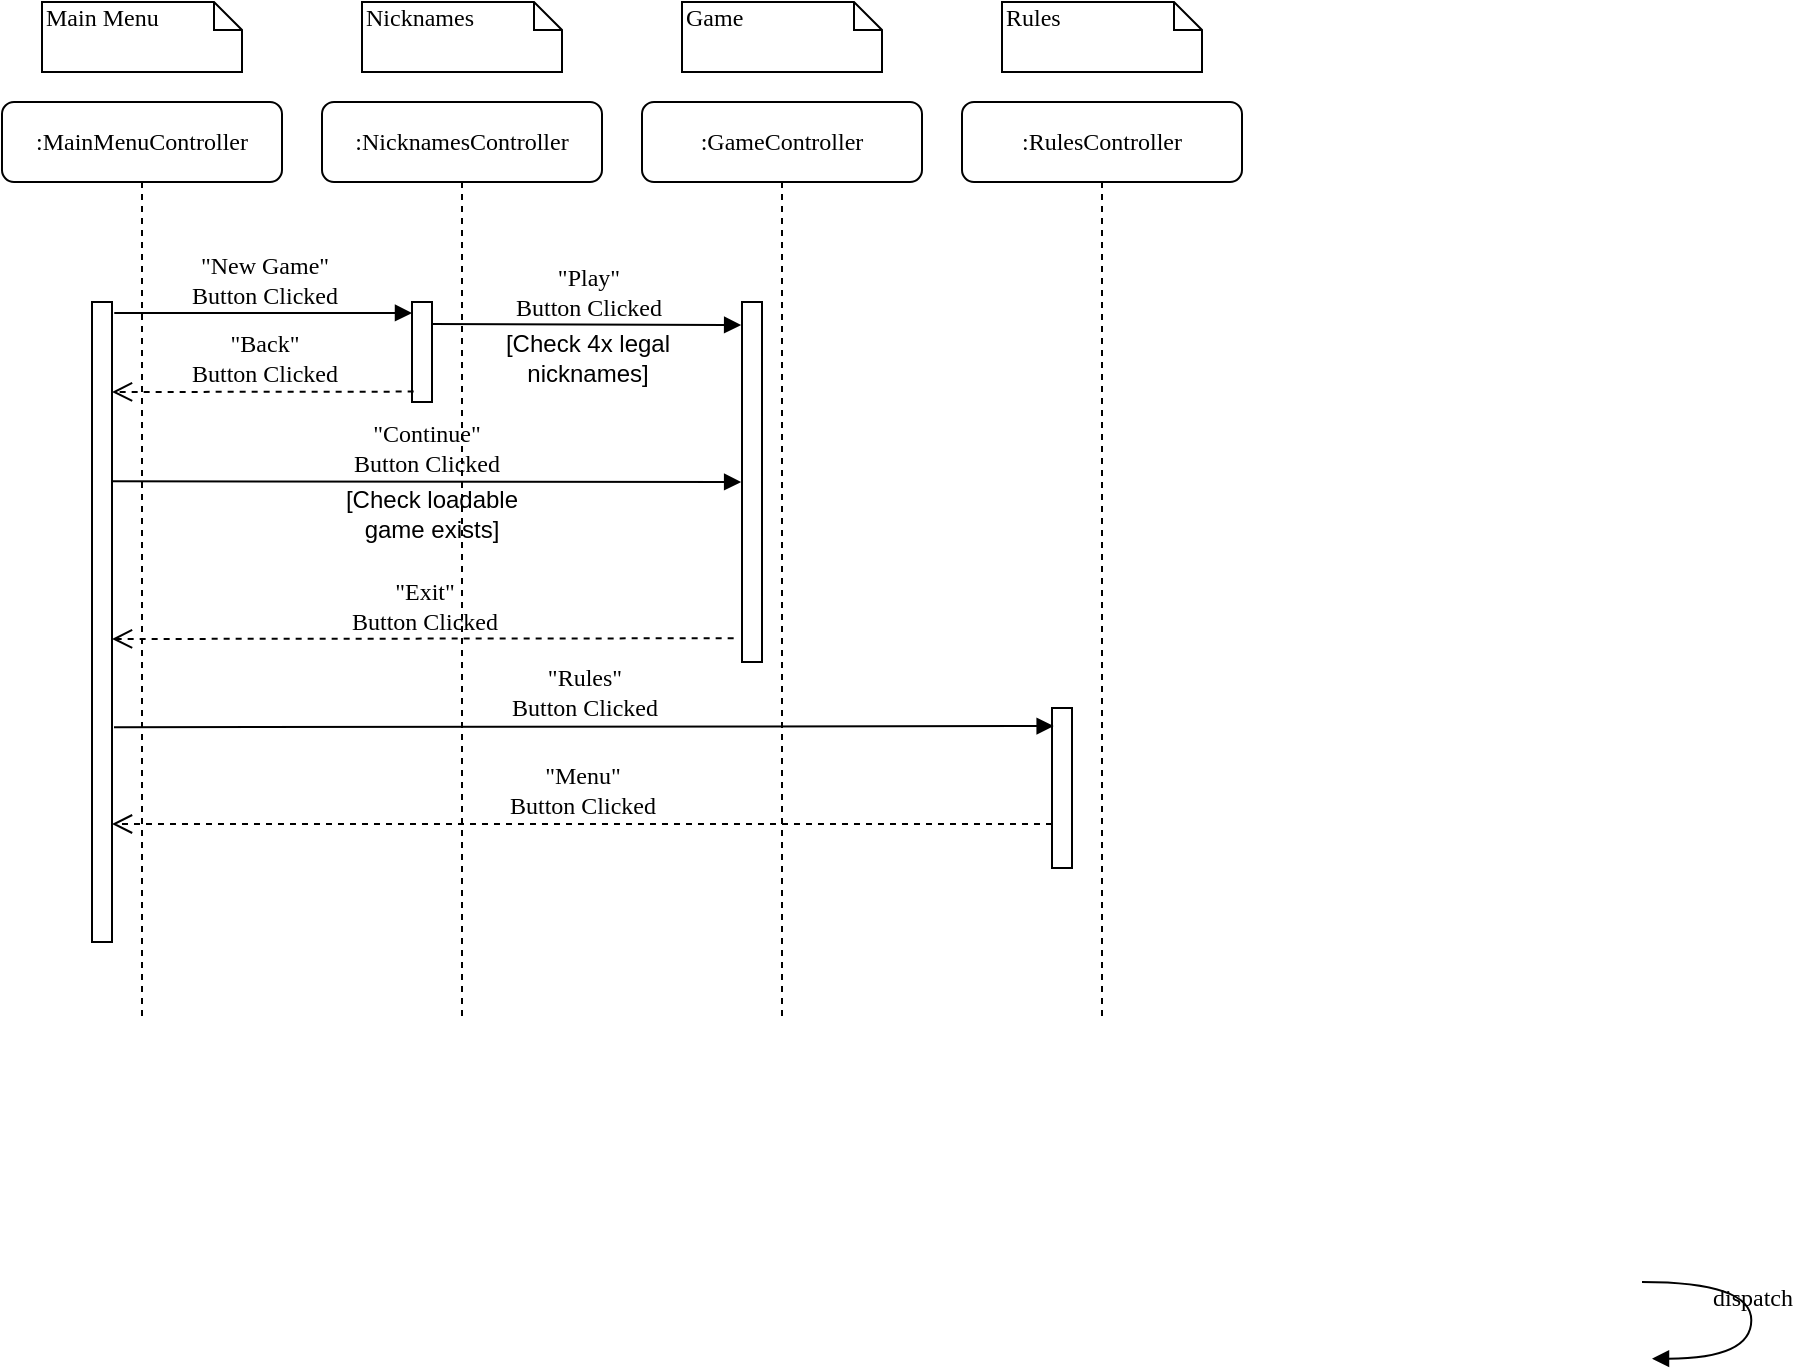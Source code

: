 <mxfile version="17.1.3" type="device"><diagram name="Page-1" id="13e1069c-82ec-6db2-03f1-153e76fe0fe0"><mxGraphModel dx="1273" dy="671" grid="1" gridSize="10" guides="1" tooltips="1" connect="1" arrows="1" fold="1" page="1" pageScale="1" pageWidth="1100" pageHeight="850" background="none" math="0" shadow="0"><root><mxCell id="0"/><mxCell id="1" parent="0"/><mxCell id="7baba1c4bc27f4b0-2" value=":NicknamesController" style="shape=umlLifeline;perimeter=lifelinePerimeter;whiteSpace=wrap;html=1;container=1;collapsible=0;recursiveResize=0;outlineConnect=0;rounded=1;shadow=0;comic=0;labelBackgroundColor=none;strokeWidth=1;fontFamily=Verdana;fontSize=12;align=center;" parent="1" vertex="1"><mxGeometry x="240" y="80" width="140" height="460" as="geometry"/></mxCell><mxCell id="7baba1c4bc27f4b0-10" value="" style="html=1;points=[];perimeter=orthogonalPerimeter;rounded=0;shadow=0;comic=0;labelBackgroundColor=none;strokeWidth=1;fontFamily=Verdana;fontSize=12;align=center;" parent="7baba1c4bc27f4b0-2" vertex="1"><mxGeometry x="45" y="100" width="10" height="50" as="geometry"/></mxCell><mxCell id="FxDVIi3u2zjfj-8zlSrc-20" value="&quot;Menu&quot;&lt;br&gt;Button Clicked" style="html=1;verticalAlign=bottom;endArrow=open;dashed=1;endSize=8;labelBackgroundColor=none;fontFamily=Verdana;fontSize=12;edgeStyle=elbowEdgeStyle;elbow=vertical;entryX=1.299;entryY=0.219;entryDx=0;entryDy=0;entryPerimeter=0;" edge="1" parent="7baba1c4bc27f4b0-2"><mxGeometry relative="1" as="geometry"><mxPoint x="-105" y="361" as="targetPoint"/><Array as="points"/><mxPoint x="365" y="361.053" as="sourcePoint"/></mxGeometry></mxCell><mxCell id="7baba1c4bc27f4b0-8" value="&lt;font style=&quot;font-size: 12px&quot;&gt;&lt;font&gt;:&lt;/font&gt;&lt;font&gt;MainMenuController&lt;/font&gt;&lt;/font&gt;" style="shape=umlLifeline;perimeter=lifelinePerimeter;whiteSpace=wrap;html=1;container=1;collapsible=0;recursiveResize=0;outlineConnect=0;rounded=1;shadow=0;comic=0;labelBackgroundColor=none;strokeWidth=1;fontFamily=Verdana;fontSize=12;align=center;" parent="1" vertex="1"><mxGeometry x="80" y="80" width="140" height="460" as="geometry"/></mxCell><mxCell id="7baba1c4bc27f4b0-9" value="" style="html=1;points=[];perimeter=orthogonalPerimeter;rounded=0;shadow=0;comic=0;labelBackgroundColor=none;strokeWidth=1;fontFamily=Verdana;fontSize=12;align=center;" parent="7baba1c4bc27f4b0-8" vertex="1"><mxGeometry x="45" y="100" width="10" height="320" as="geometry"/></mxCell><mxCell id="7baba1c4bc27f4b0-30" value="&quot;Back&quot;&lt;br&gt;Button Clicked" style="html=1;verticalAlign=bottom;endArrow=open;dashed=1;endSize=8;labelBackgroundColor=none;fontFamily=Verdana;fontSize=12;edgeStyle=elbowEdgeStyle;elbow=vertical;exitX=0.083;exitY=0.896;exitDx=0;exitDy=0;exitPerimeter=0;" parent="1" source="7baba1c4bc27f4b0-10" target="7baba1c4bc27f4b0-9" edge="1"><mxGeometry relative="1" as="geometry"><mxPoint x="150" y="224" as="targetPoint"/><Array as="points"/><mxPoint x="280" y="224" as="sourcePoint"/></mxGeometry></mxCell><mxCell id="7baba1c4bc27f4b0-11" value="&quot;New Game&quot;&lt;br&gt;Button Clicked" style="html=1;verticalAlign=bottom;endArrow=block;entryX=0;entryY=0;labelBackgroundColor=none;fontFamily=Verdana;fontSize=12;edgeStyle=elbowEdgeStyle;elbow=vertical;exitX=1.112;exitY=0.017;exitDx=0;exitDy=0;exitPerimeter=0;" parent="1" source="7baba1c4bc27f4b0-9" edge="1"><mxGeometry relative="1" as="geometry"><mxPoint x="140" y="186" as="sourcePoint"/><mxPoint x="285" y="186" as="targetPoint"/></mxGeometry></mxCell><mxCell id="7baba1c4bc27f4b0-39" value="dispatch" style="html=1;verticalAlign=bottom;endArrow=block;labelBackgroundColor=none;fontFamily=Verdana;fontSize=12;elbow=vertical;edgeStyle=orthogonalEdgeStyle;curved=1;entryX=1;entryY=0.286;entryPerimeter=0;exitX=1.038;exitY=0.345;exitPerimeter=0;" parent="1" edge="1"><mxGeometry relative="1" as="geometry"><mxPoint x="900.003" y="670" as="sourcePoint"/><mxPoint x="905.003" y="708.333" as="targetPoint"/><Array as="points"><mxPoint x="954.67" y="670"/><mxPoint x="954.67" y="708"/></Array></mxGeometry></mxCell><mxCell id="7baba1c4bc27f4b0-40" value="Main Menu" style="shape=note;whiteSpace=wrap;html=1;size=14;verticalAlign=top;align=left;spacingTop=-6;rounded=0;shadow=0;comic=0;labelBackgroundColor=none;strokeWidth=1;fontFamily=Verdana;fontSize=12" parent="1" vertex="1"><mxGeometry x="100" y="30" width="100" height="35" as="geometry"/></mxCell><mxCell id="7baba1c4bc27f4b0-41" value="Nicknames" style="shape=note;whiteSpace=wrap;html=1;size=14;verticalAlign=top;align=left;spacingTop=-6;rounded=0;shadow=0;comic=0;labelBackgroundColor=none;strokeWidth=1;fontFamily=Verdana;fontSize=12" parent="1" vertex="1"><mxGeometry x="260" y="30" width="100" height="35" as="geometry"/></mxCell><mxCell id="FxDVIi3u2zjfj-8zlSrc-4" value=":GameController" style="shape=umlLifeline;perimeter=lifelinePerimeter;whiteSpace=wrap;html=1;container=1;collapsible=0;recursiveResize=0;outlineConnect=0;rounded=1;shadow=0;comic=0;labelBackgroundColor=none;strokeWidth=1;fontFamily=Verdana;fontSize=12;align=center;" vertex="1" parent="1"><mxGeometry x="400" y="80" width="140" height="460" as="geometry"/></mxCell><mxCell id="FxDVIi3u2zjfj-8zlSrc-11" value="" style="html=1;points=[];perimeter=orthogonalPerimeter;rounded=0;shadow=0;comic=0;labelBackgroundColor=none;strokeWidth=1;fontFamily=Verdana;fontSize=12;align=center;" vertex="1" parent="FxDVIi3u2zjfj-8zlSrc-4"><mxGeometry x="50" y="100" width="10" height="180" as="geometry"/></mxCell><mxCell id="FxDVIi3u2zjfj-8zlSrc-6" value="Game" style="shape=note;whiteSpace=wrap;html=1;size=14;verticalAlign=top;align=left;spacingTop=-6;rounded=0;shadow=0;comic=0;labelBackgroundColor=none;strokeWidth=1;fontFamily=Verdana;fontSize=12" vertex="1" parent="1"><mxGeometry x="420" y="30" width="100" height="35" as="geometry"/></mxCell><mxCell id="FxDVIi3u2zjfj-8zlSrc-7" value=":RulesController" style="shape=umlLifeline;perimeter=lifelinePerimeter;whiteSpace=wrap;html=1;container=1;collapsible=0;recursiveResize=0;outlineConnect=0;rounded=1;shadow=0;comic=0;labelBackgroundColor=none;strokeWidth=1;fontFamily=Verdana;fontSize=12;align=center;" vertex="1" parent="1"><mxGeometry x="560" y="80" width="140" height="460" as="geometry"/></mxCell><mxCell id="FxDVIi3u2zjfj-8zlSrc-8" value="" style="html=1;points=[];perimeter=orthogonalPerimeter;rounded=0;shadow=0;comic=0;labelBackgroundColor=none;strokeWidth=1;fontFamily=Verdana;fontSize=12;align=center;" vertex="1" parent="FxDVIi3u2zjfj-8zlSrc-7"><mxGeometry x="45" y="303" width="10" height="80" as="geometry"/></mxCell><mxCell id="FxDVIi3u2zjfj-8zlSrc-9" value="Rules" style="shape=note;whiteSpace=wrap;html=1;size=14;verticalAlign=top;align=left;spacingTop=-6;rounded=0;shadow=0;comic=0;labelBackgroundColor=none;strokeWidth=1;fontFamily=Verdana;fontSize=12" vertex="1" parent="1"><mxGeometry x="580" y="30" width="100" height="35" as="geometry"/></mxCell><mxCell id="FxDVIi3u2zjfj-8zlSrc-10" value="&quot;Continue&quot;&lt;br&gt;Button Clicked" style="html=1;verticalAlign=bottom;endArrow=block;labelBackgroundColor=none;fontFamily=Verdana;fontSize=12;edgeStyle=elbowEdgeStyle;elbow=vertical;entryX=-0.043;entryY=0.637;entryDx=0;entryDy=0;entryPerimeter=0;" edge="1" parent="1"><mxGeometry relative="1" as="geometry"><mxPoint x="135" y="269.632" as="sourcePoint"/><mxPoint x="449.57" y="269.92" as="targetPoint"/></mxGeometry></mxCell><mxCell id="FxDVIi3u2zjfj-8zlSrc-12" value="&quot;Play&quot;&lt;br&gt;Button Clicked" style="html=1;verticalAlign=bottom;endArrow=block;entryX=-0.043;entryY=0.069;labelBackgroundColor=none;fontFamily=Verdana;fontSize=12;edgeStyle=elbowEdgeStyle;elbow=vertical;entryDx=0;entryDy=0;entryPerimeter=0;" edge="1" parent="1" target="FxDVIi3u2zjfj-8zlSrc-11"><mxGeometry relative="1" as="geometry"><mxPoint x="295" y="191" as="sourcePoint"/><mxPoint x="438.88" y="190" as="targetPoint"/></mxGeometry></mxCell><mxCell id="FxDVIi3u2zjfj-8zlSrc-15" value="[Check 4x legal nicknames]" style="text;html=1;strokeColor=none;fillColor=none;align=center;verticalAlign=middle;whiteSpace=wrap;rounded=0;fontSize=12;" vertex="1" parent="1"><mxGeometry x="323" y="193" width="100" height="30" as="geometry"/></mxCell><mxCell id="FxDVIi3u2zjfj-8zlSrc-16" value="[Check loadable game exists]" style="text;html=1;strokeColor=none;fillColor=none;align=center;verticalAlign=middle;whiteSpace=wrap;rounded=0;fontSize=12;" vertex="1" parent="1"><mxGeometry x="245" y="271" width="100" height="30" as="geometry"/></mxCell><mxCell id="FxDVIi3u2zjfj-8zlSrc-17" value="&quot;Rules&quot;&lt;br&gt;Button Clicked" style="html=1;verticalAlign=bottom;endArrow=block;labelBackgroundColor=none;fontFamily=Verdana;fontSize=12;edgeStyle=elbowEdgeStyle;elbow=vertical;entryX=0.083;entryY=0.11;entryDx=0;entryDy=0;entryPerimeter=0;" edge="1" parent="1" target="FxDVIi3u2zjfj-8zlSrc-8"><mxGeometry relative="1" as="geometry"><mxPoint x="136" y="392.632" as="sourcePoint"/><mxPoint x="580" y="393" as="targetPoint"/></mxGeometry></mxCell><mxCell id="FxDVIi3u2zjfj-8zlSrc-18" value="&quot;Exit&quot;&lt;br&gt;Button Clicked" style="html=1;verticalAlign=bottom;endArrow=open;dashed=1;endSize=8;labelBackgroundColor=none;fontFamily=Verdana;fontSize=12;edgeStyle=elbowEdgeStyle;elbow=vertical;exitX=-0.417;exitY=0.607;exitDx=0;exitDy=0;exitPerimeter=0;" edge="1" parent="1"><mxGeometry relative="1" as="geometry"><mxPoint x="135" y="348.421" as="targetPoint"/><Array as="points"/><mxPoint x="445.83" y="348.12" as="sourcePoint"/></mxGeometry></mxCell></root></mxGraphModel></diagram></mxfile>